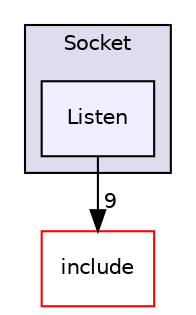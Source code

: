 digraph "Listen" {
  compound=true
  node [ fontsize="10", fontname="Helvetica"];
  edge [ labelfontsize="10", labelfontname="Helvetica"];
  subgraph clusterdir_78a46aebee523f82eaa1914ec973ef8a {
    graph [ bgcolor="#ddddee", pencolor="black", label="Socket" fontname="Helvetica", fontsize="10", URL="dir_78a46aebee523f82eaa1914ec973ef8a.html"]
  dir_aa0a7d67d915820ca2e49f2992472a62 [shape=box, label="Listen", style="filled", fillcolor="#eeeeff", pencolor="black", URL="dir_aa0a7d67d915820ca2e49f2992472a62.html"];
  }
  dir_bac11a0200f3b99801364ef40513dc7d [shape=box label="include" fillcolor="white" style="filled" color="red" URL="dir_bac11a0200f3b99801364ef40513dc7d.html"];
  dir_aa0a7d67d915820ca2e49f2992472a62->dir_bac11a0200f3b99801364ef40513dc7d [headlabel="9", labeldistance=1.5 headhref="dir_000013_000003.html"];
}
